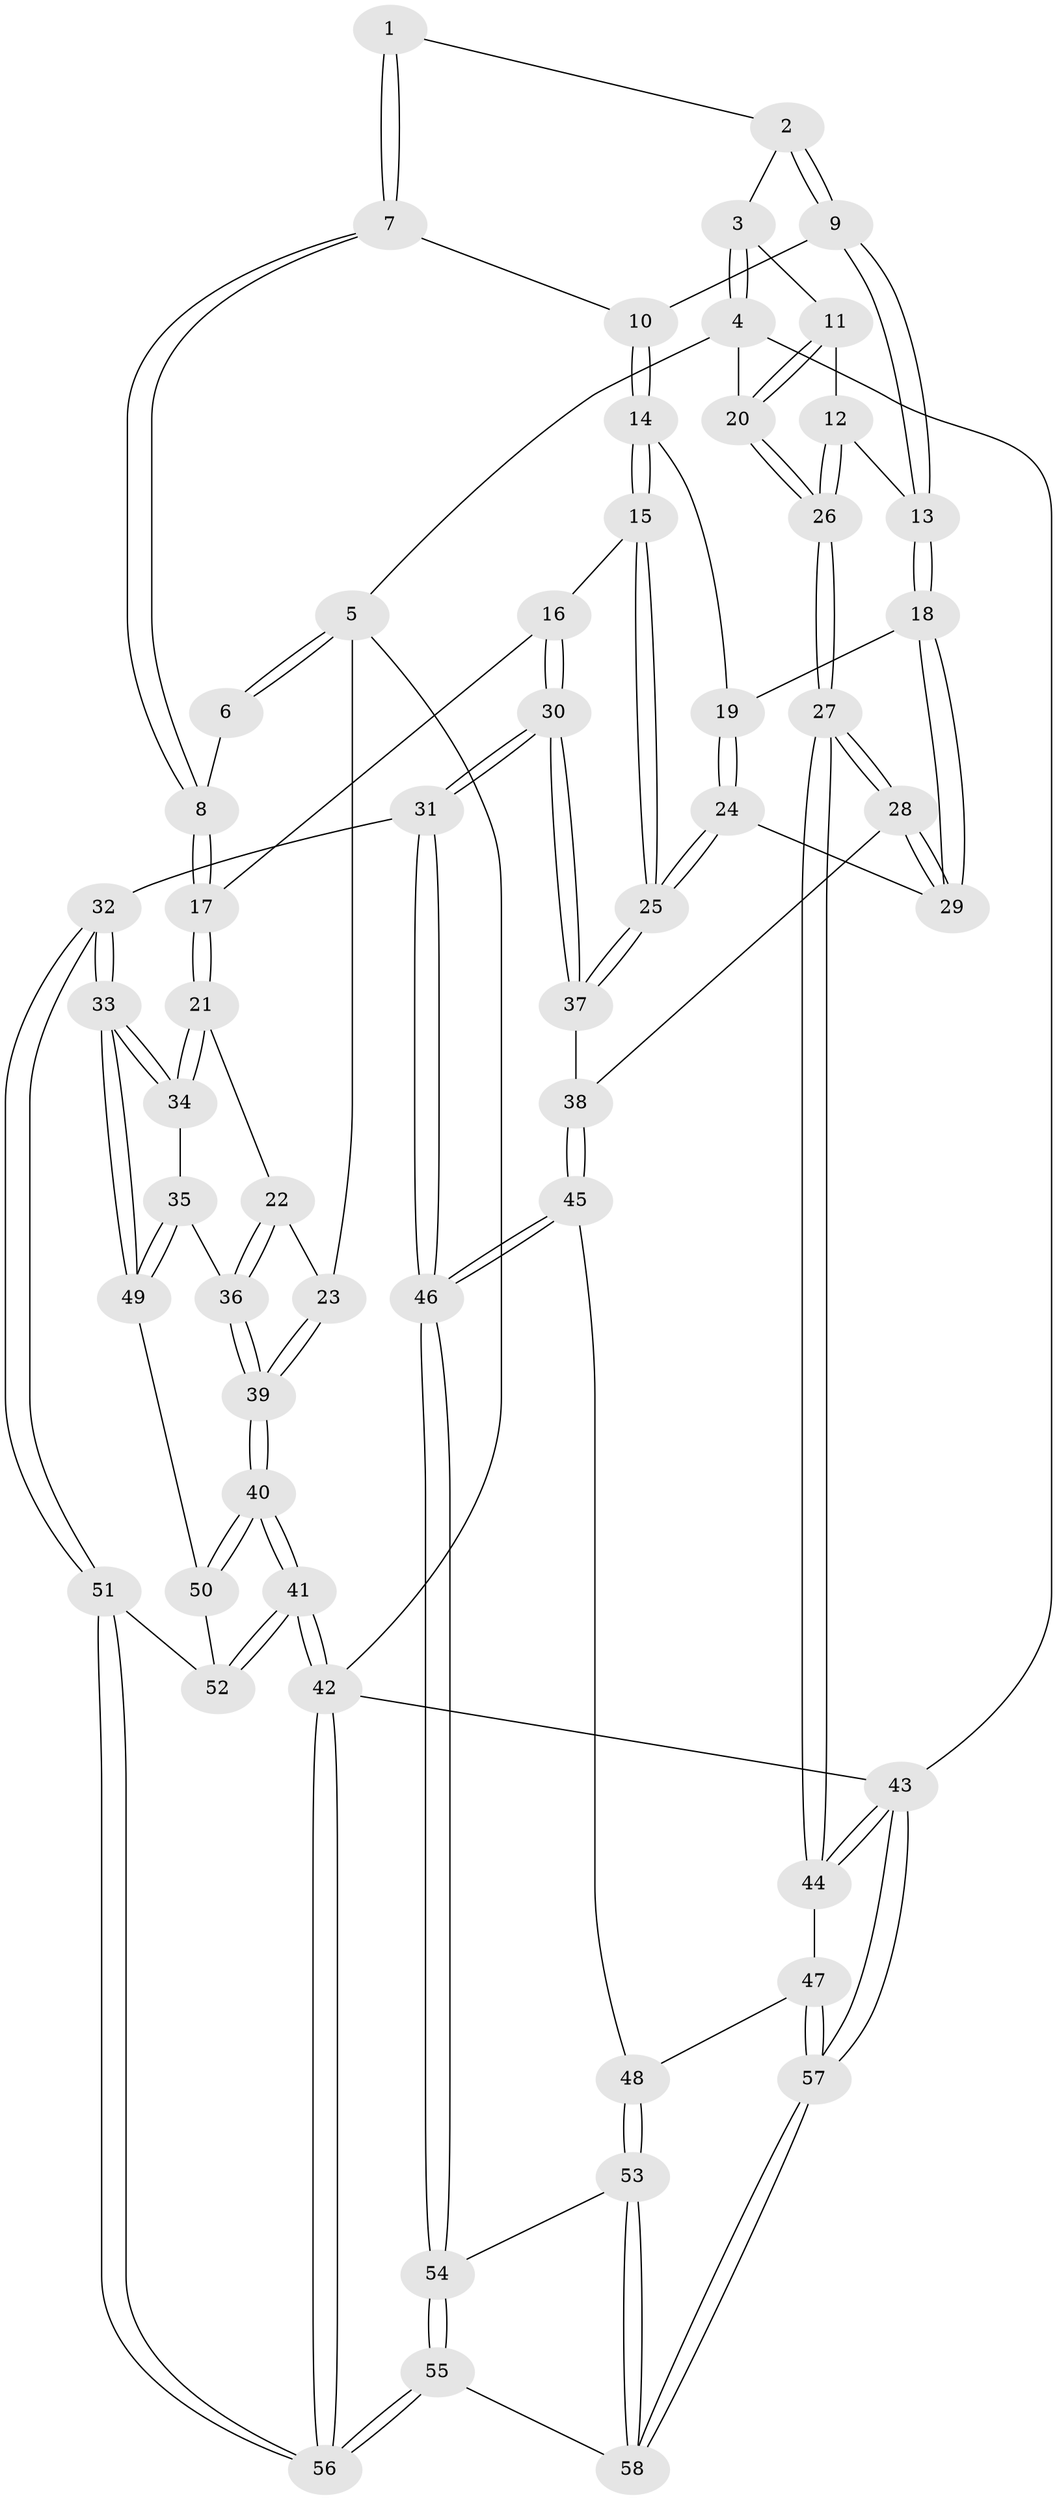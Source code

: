 // Generated by graph-tools (version 1.1) at 2025/59/03/09/25 04:59:59]
// undirected, 58 vertices, 142 edges
graph export_dot {
graph [start="1"]
  node [color=gray90,style=filled];
  1 [pos="+0.6976721327479056+0"];
  2 [pos="+0.7817879677693794+0"];
  3 [pos="+0.9506303635240316+0"];
  4 [pos="+1+0"];
  5 [pos="+0+0"];
  6 [pos="+0.38462711471328015+0"];
  7 [pos="+0.581971255738777+0.09637859318441969"];
  8 [pos="+0.4115642140298006+0.1856547780726082"];
  9 [pos="+0.7695809831337741+0.15162705506077073"];
  10 [pos="+0.6309799897973272+0.15257904861880228"];
  11 [pos="+0.9002115812732272+0.16622881674403608"];
  12 [pos="+0.8414309727659683+0.24675106344956138"];
  13 [pos="+0.8306203072400914+0.2534960622160353"];
  14 [pos="+0.6590816516161235+0.24147861368358614"];
  15 [pos="+0.5720774059455939+0.3712710110756452"];
  16 [pos="+0.3763613455473851+0.27402531690647647"];
  17 [pos="+0.3534168484050123+0.2593443579813748"];
  18 [pos="+0.8294912263624805+0.2555969175672124"];
  19 [pos="+0.7978500392685733+0.2588878943806975"];
  20 [pos="+1+0.23336782732948588"];
  21 [pos="+0.33995176680356537+0.26212616820609663"];
  22 [pos="+0.07060814464592963+0.1831180867708379"];
  23 [pos="+0+0"];
  24 [pos="+0.623689047591609+0.3997138197599978"];
  25 [pos="+0.5972491927863502+0.4081252313596137"];
  26 [pos="+1+0.32168881791780307"];
  27 [pos="+1+0.6026742325443214"];
  28 [pos="+0.8858494432659568+0.4480831220060054"];
  29 [pos="+0.8466220887458774+0.3776427952597199"];
  30 [pos="+0.4911409644824182+0.611522045709047"];
  31 [pos="+0.45530769597191667+0.6846607270748098"];
  32 [pos="+0.4178621886078151+0.683738789390682"];
  33 [pos="+0.38251737871550506+0.648748564268218"];
  34 [pos="+0.32395043460644135+0.3865289910585795"];
  35 [pos="+0.16223180018262767+0.5724312179709466"];
  36 [pos="+0.11510398954197845+0.5430674353966534"];
  37 [pos="+0.6027491346924386+0.45217620977233586"];
  38 [pos="+0.7210655378111226+0.5310744780758336"];
  39 [pos="+0+0.6611203194518895"];
  40 [pos="+0+0.6676906629291397"];
  41 [pos="+0+0.9624941348955143"];
  42 [pos="+0+1"];
  43 [pos="+1+1"];
  44 [pos="+1+0.6216299995425696"];
  45 [pos="+0.7281640592142059+0.6565662782653501"];
  46 [pos="+0.48197003279312556+0.7044917917854557"];
  47 [pos="+0.8670752761236563+0.7420273606326988"];
  48 [pos="+0.8238848453028899+0.7314005382485272"];
  49 [pos="+0.16392026010055963+0.5747049697127462"];
  50 [pos="+0.14262622756072765+0.6854498465966286"];
  51 [pos="+0.2761520676605519+0.8264519854699741"];
  52 [pos="+0.14933805135633116+0.7800660681707432"];
  53 [pos="+0.6235523073308585+0.8641499115465778"];
  54 [pos="+0.5359679066923113+0.811400705604081"];
  55 [pos="+0.35114905651333095+1"];
  56 [pos="+0.28198937606447116+1"];
  57 [pos="+0.7782666588734722+1"];
  58 [pos="+0.7781043798009893+1"];
  1 -- 2;
  1 -- 7;
  1 -- 7;
  2 -- 3;
  2 -- 9;
  2 -- 9;
  3 -- 4;
  3 -- 4;
  3 -- 11;
  4 -- 5;
  4 -- 20;
  4 -- 43;
  5 -- 6;
  5 -- 6;
  5 -- 23;
  5 -- 42;
  6 -- 8;
  7 -- 8;
  7 -- 8;
  7 -- 10;
  8 -- 17;
  8 -- 17;
  9 -- 10;
  9 -- 13;
  9 -- 13;
  10 -- 14;
  10 -- 14;
  11 -- 12;
  11 -- 20;
  11 -- 20;
  12 -- 13;
  12 -- 26;
  12 -- 26;
  13 -- 18;
  13 -- 18;
  14 -- 15;
  14 -- 15;
  14 -- 19;
  15 -- 16;
  15 -- 25;
  15 -- 25;
  16 -- 17;
  16 -- 30;
  16 -- 30;
  17 -- 21;
  17 -- 21;
  18 -- 19;
  18 -- 29;
  18 -- 29;
  19 -- 24;
  19 -- 24;
  20 -- 26;
  20 -- 26;
  21 -- 22;
  21 -- 34;
  21 -- 34;
  22 -- 23;
  22 -- 36;
  22 -- 36;
  23 -- 39;
  23 -- 39;
  24 -- 25;
  24 -- 25;
  24 -- 29;
  25 -- 37;
  25 -- 37;
  26 -- 27;
  26 -- 27;
  27 -- 28;
  27 -- 28;
  27 -- 44;
  27 -- 44;
  28 -- 29;
  28 -- 29;
  28 -- 38;
  30 -- 31;
  30 -- 31;
  30 -- 37;
  30 -- 37;
  31 -- 32;
  31 -- 46;
  31 -- 46;
  32 -- 33;
  32 -- 33;
  32 -- 51;
  32 -- 51;
  33 -- 34;
  33 -- 34;
  33 -- 49;
  33 -- 49;
  34 -- 35;
  35 -- 36;
  35 -- 49;
  35 -- 49;
  36 -- 39;
  36 -- 39;
  37 -- 38;
  38 -- 45;
  38 -- 45;
  39 -- 40;
  39 -- 40;
  40 -- 41;
  40 -- 41;
  40 -- 50;
  40 -- 50;
  41 -- 42;
  41 -- 42;
  41 -- 52;
  41 -- 52;
  42 -- 56;
  42 -- 56;
  42 -- 43;
  43 -- 44;
  43 -- 44;
  43 -- 57;
  43 -- 57;
  44 -- 47;
  45 -- 46;
  45 -- 46;
  45 -- 48;
  46 -- 54;
  46 -- 54;
  47 -- 48;
  47 -- 57;
  47 -- 57;
  48 -- 53;
  48 -- 53;
  49 -- 50;
  50 -- 52;
  51 -- 52;
  51 -- 56;
  51 -- 56;
  53 -- 54;
  53 -- 58;
  53 -- 58;
  54 -- 55;
  54 -- 55;
  55 -- 56;
  55 -- 56;
  55 -- 58;
  57 -- 58;
  57 -- 58;
}

